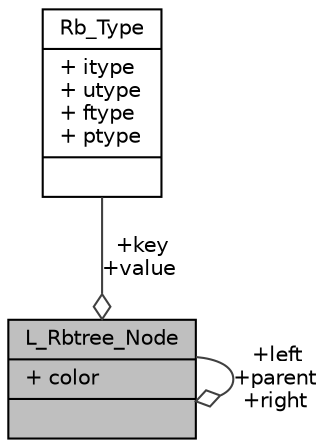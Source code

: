 digraph "L_Rbtree_Node"
{
 // LATEX_PDF_SIZE
  edge [fontname="Helvetica",fontsize="10",labelfontname="Helvetica",labelfontsize="10"];
  node [fontname="Helvetica",fontsize="10",shape=record];
  Node1 [label="{L_Rbtree_Node\n|+ color\l|}",height=0.2,width=0.4,color="black", fillcolor="grey75", style="filled", fontcolor="black",tooltip=" "];
  Node2 -> Node1 [color="grey25",fontsize="10",style="solid",label=" +key\n+value" ,arrowhead="odiamond",fontname="Helvetica"];
  Node2 [label="{Rb_Type\n|+ itype\l+ utype\l+ ftype\l+ ptype\l|}",height=0.2,width=0.4,color="black", fillcolor="white", style="filled",URL="$union_rb___type.html",tooltip=" "];
  Node1 -> Node1 [color="grey25",fontsize="10",style="solid",label=" +left\n+parent\n+right" ,arrowhead="odiamond",fontname="Helvetica"];
}
